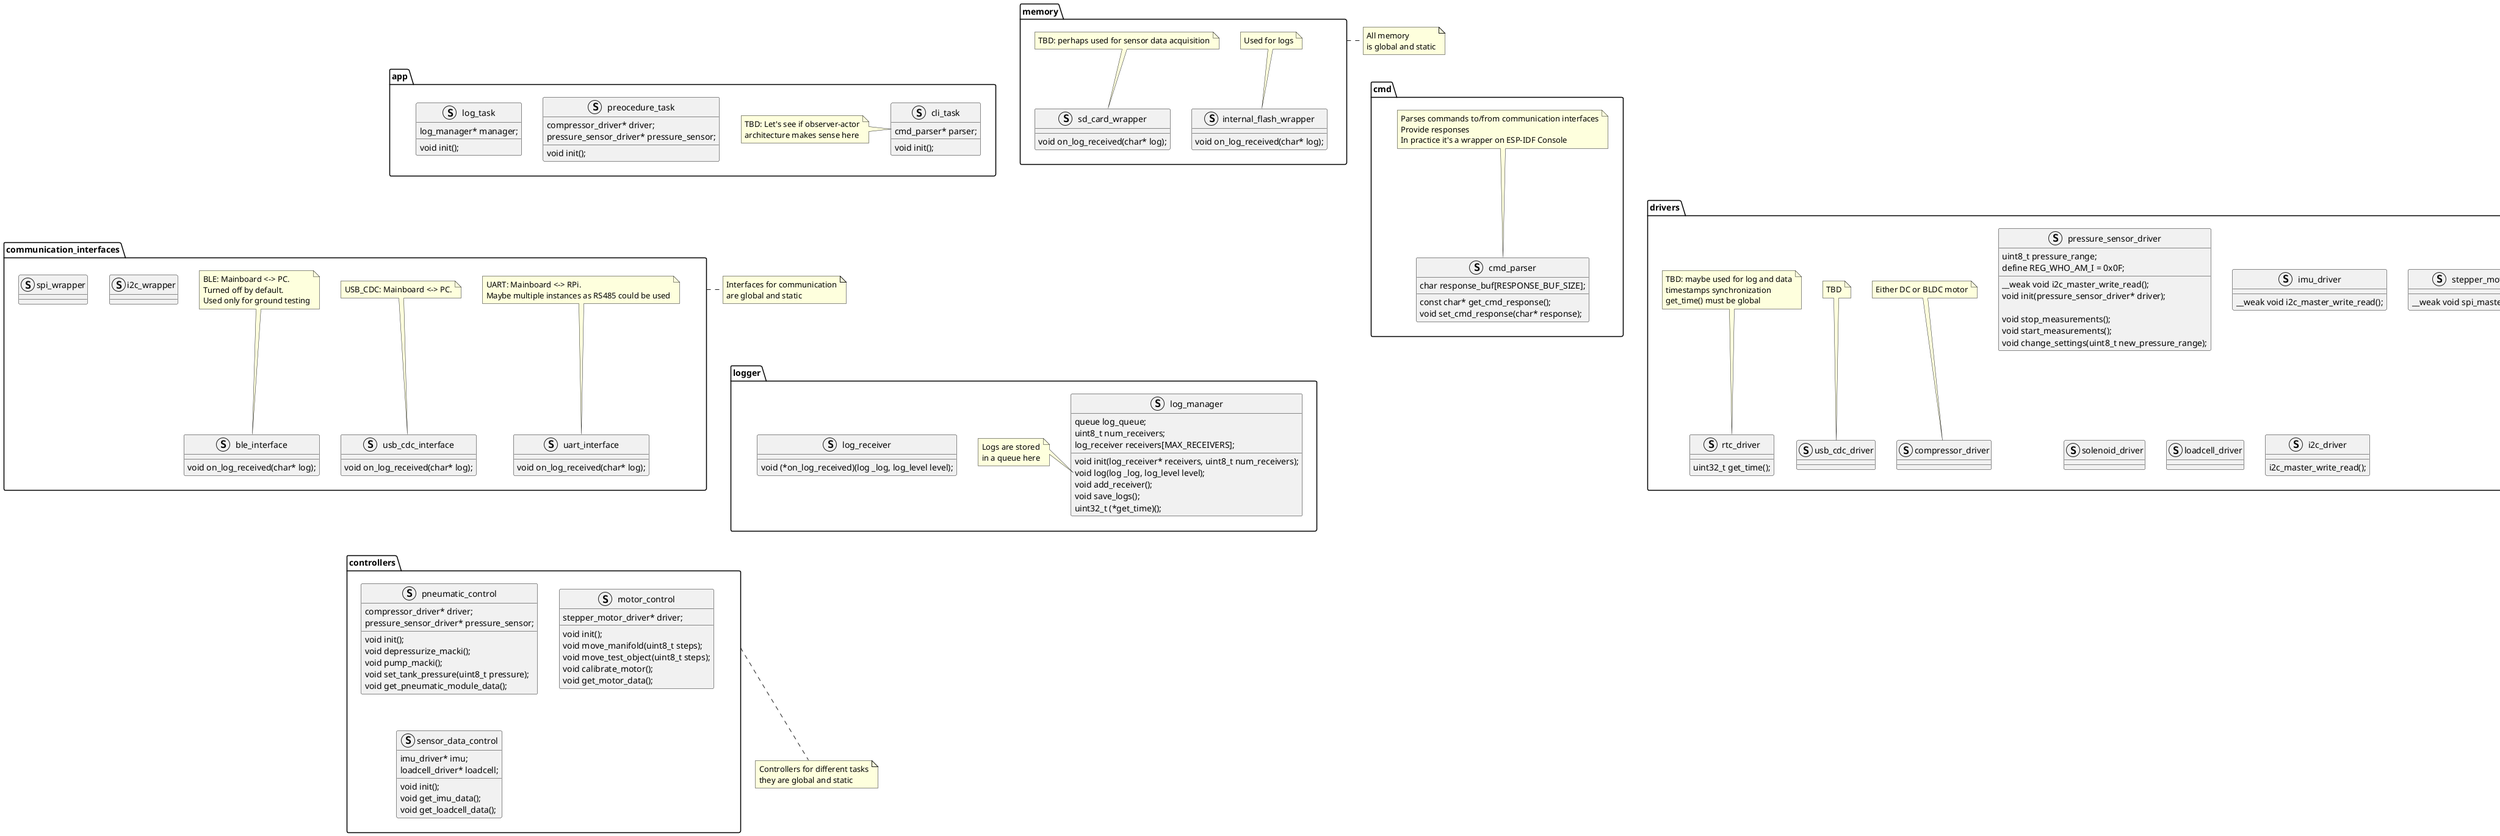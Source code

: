 @startuml Mainboard_architecture

package communication_interfaces{

    ' TODO: If uart for sure to RPi
    struct uart_interface {
        void on_log_received(char* log);
    }

    note top of uart_interface
        UART: Mainboard <-> RPi.
        Maybe multiple instances as RS485 could be used
    endnote

    struct usb_cdc_interface{
        void on_log_received(char* log);
    }

    note top of usb_cdc_interface
        USB_CDC: Mainboard <-> PC.
    endnote

    struct ble_interface{
        void on_log_received(char* log);
    }

    note top of ble_interface
        BLE: Mainboard <-> PC.
        Turned off by default.
        Used only for ground testing
    endnote

    struct i2c_wrapper{

    }

    struct spi_wrapper{

    }

}

note right of communication_interfaces
    Interfaces for communication
    are global and static
endnote



package drivers{

    struct pressure_sensor_driver{
        __weak void i2c_master_write_read();
        void init(pressure_sensor_driver* driver);

        void stop_measurements();
        void start_measurements();
        void change_settings(uint8_t new_pressure_range);
        uint8_t pressure_range;
        define REG_WHO_AM_I = 0x0F;
    }

    struct imu_driver{
        __weak void i2c_master_write_read();
    }

    struct stepper_motor_driver{
        __weak void spi_master_write_read();
    }

    struct solenoid_driver{

    }

    struct compressor_driver{

    }
    note top of compressor_driver
        Either DC or BLDC motor
    endnote

    struct loadcell_driver{

    }

    struct usb_cdc_driver{

    }
    note top of usb_cdc_driver
        TBD
    endnote

    struct i2c_driver{
        i2c_master_write_read();
    }

    struct rtc_driver{
        uint32_t get_time();
    }
    note top of rtc_driver
        TBD: maybe used for log and data
        timestamps synchronization
        get_time() must be global
    endnote

}

note bottom of drivers
    Drivers for peripherals
    to be used in the app.
    pressure_sensor_driver is the benchmark for now
endnote

package memory{
    struct internal_flash_wrapper{
        void on_log_received(char* log);
    }
    note top of internal_flash_wrapper
        Used for logs
    endnote

    struct sd_card_wrapper{
        void on_log_received(char* log);

    }
    note top of sd_card_wrapper
        TBD: perhaps used for sensor data acquisition
    endnote
}

note right of memory
    All memory
    is global and static
endnote

' CLI and CMD
package cmd{
    struct cmd_parser{
        const char* get_cmd_response();
        void set_cmd_response(char* response);
        char response_buf[RESPONSE_BUF_SIZE];
    }
    note top of cmd_parser
        Parses commands to/from communication interfaces
        Provide responses
        In practice it's a wrapper on ESP-IDF Console
    endnote
}

package logger{

    struct log_receiver{
        void (*on_log_received)(log _log, log_level level);
    }

    struct log_manager{
        void init(log_receiver* receivers, uint8_t num_receivers);
        void log(log _log, log_level level);
        void add_receiver();
        void save_logs();

        queue log_queue;
        uint8_t num_receivers;
        log_receiver receivers[MAX_RECEIVERS];
        uint32_t (*get_time)();
    }

    note left of log_manager::"log(log _log, log_level level)"
    Logs are stored
    in a queue here
    endnote
}

package controllers{
struct pneumatic_control
{
    compressor_driver* driver;
    pressure_sensor_driver* pressure_sensor;

    void init();
    void depressurize_macki();
    void pump_macki();
    void set_tank_pressure(uint8_t pressure);
    void get_pneumatic_module_data();
}

struct motor_control{
    stepper_motor_driver* driver;

    void init();
    void move_manifold(uint8_t steps);
    void move_test_object(uint8_t steps);
    void calibrate_motor();
    void get_motor_data();
}

struct sensor_data_control{
    imu_driver* imu;
    loadcell_driver* loadcell;

    void init();
    void get_imu_data();
    void get_loadcell_data();
}

}
note bottom of controllers
Controllers for different tasks
they are global and static
endnote

package app{
struct preocedure_task{
    compressor_driver* driver;
    pressure_sensor_driver* pressure_sensor;

    void init();
}

struct cli_task{
    cmd_parser* parser;

    void init();
}

note left of cli_task
TBD: Let's see if observer-actor
architecture makes sense here
endnote

struct log_task{
    log_manager* manager;

    void init();
}

}

app -[hidden]d-> communication_interfaces
communication_interfaces -[hidden]d-> logger
app -[hidden]r-> cmd
cmd -[hidden]u-> memory
communication_interfaces -[hidden]l-> drivers
logger -[hidden]d-> controllers



@enduml

